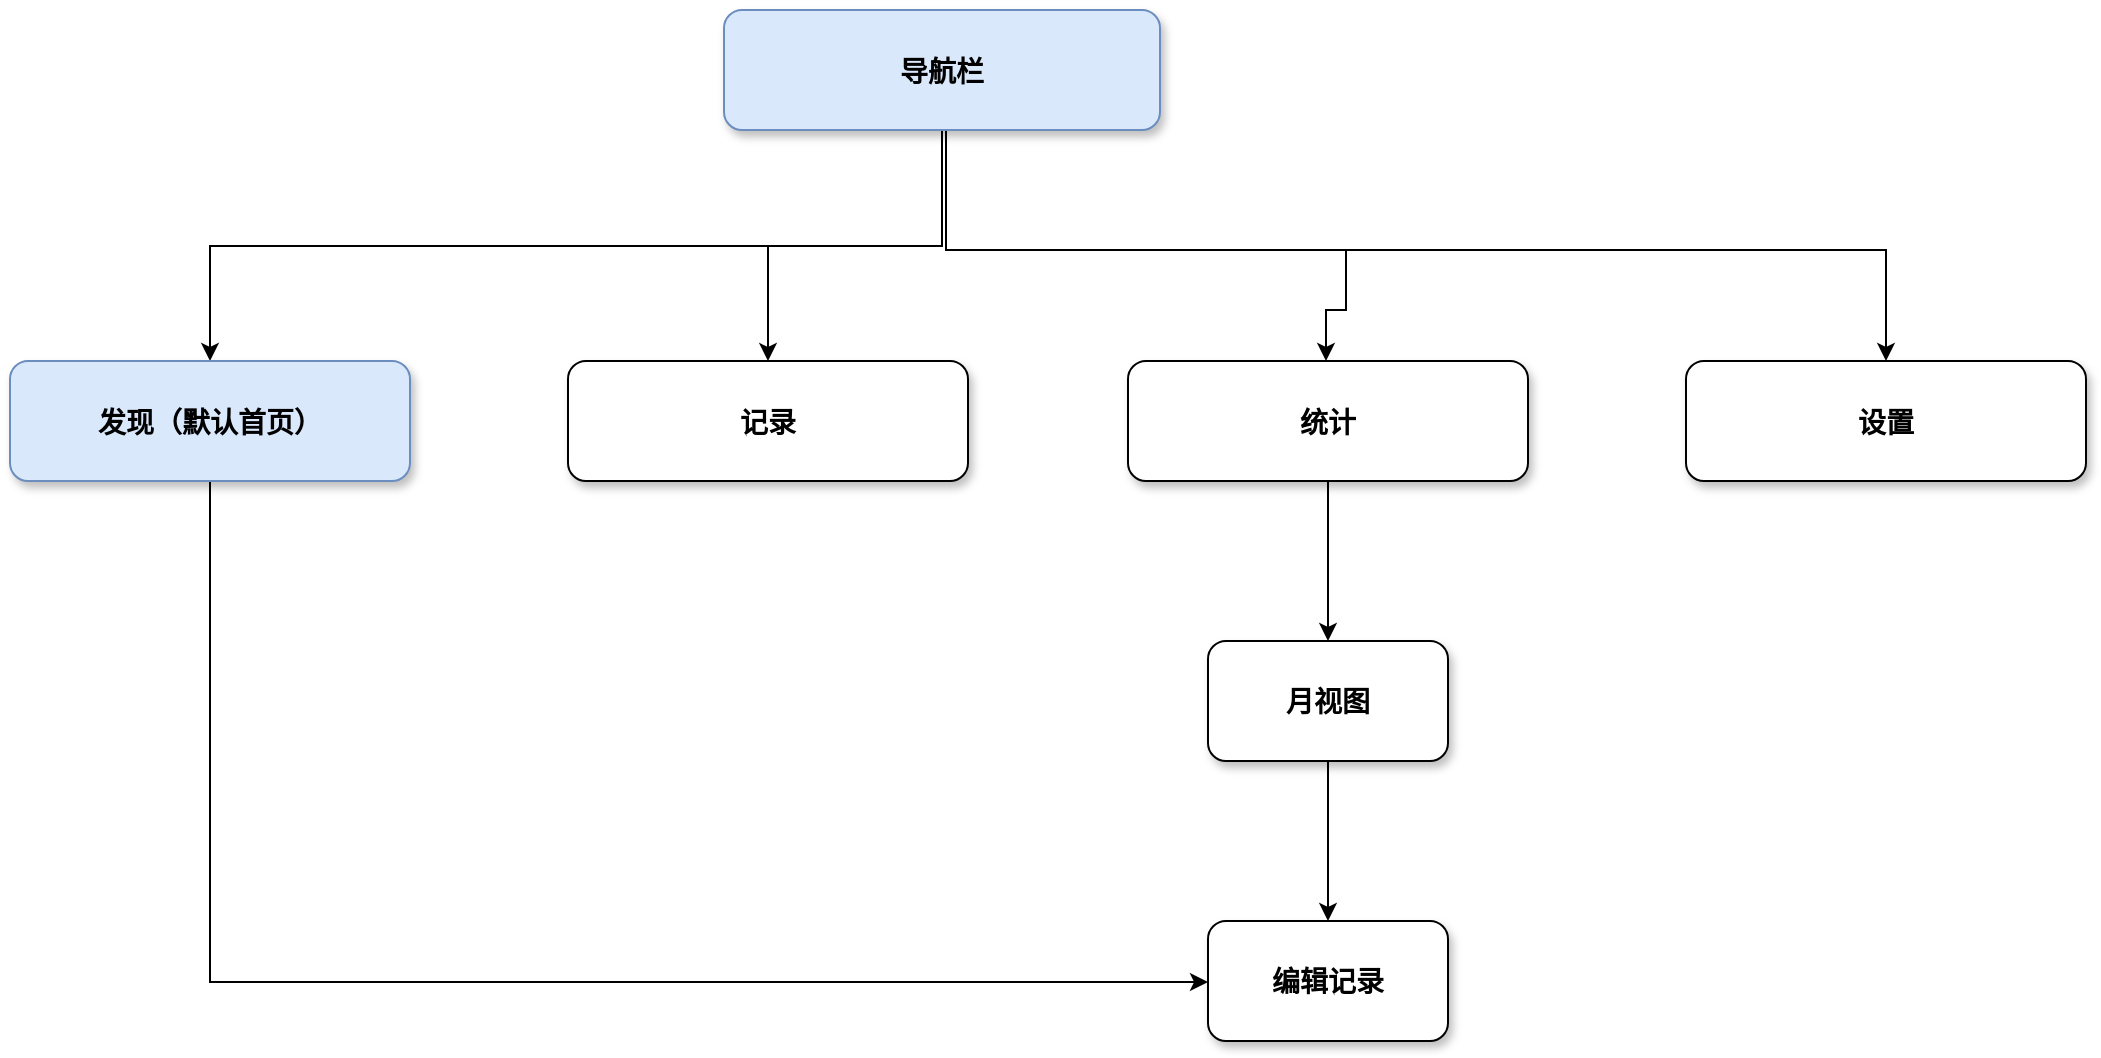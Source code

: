 <mxfile version="16.5.3" type="github">
  <diagram name="Page-1" id="97916047-d0de-89f5-080d-49f4d83e522f">
    <mxGraphModel dx="2031" dy="1089" grid="1" gridSize="10" guides="1" tooltips="1" connect="1" arrows="1" fold="1" page="1" pageScale="1.5" pageWidth="1169" pageHeight="827" background="none" math="0" shadow="0">
      <root>
        <mxCell id="0" />
        <mxCell id="1" parent="0" />
        <mxCell id="HV4kGWUIBfGor4adAAQZ-59" style="edgeStyle=orthogonalEdgeStyle;rounded=0;orthogonalLoop=1;jettySize=auto;html=1;exitX=0.5;exitY=1;exitDx=0;exitDy=0;" parent="1" source="3" target="4" edge="1">
          <mxGeometry relative="1" as="geometry">
            <mxPoint x="398" y="430" as="sourcePoint" />
            <Array as="points">
              <mxPoint x="768" y="398" />
              <mxPoint x="402" y="398" />
            </Array>
          </mxGeometry>
        </mxCell>
        <mxCell id="HV4kGWUIBfGor4adAAQZ-56" style="edgeStyle=orthogonalEdgeStyle;rounded=0;orthogonalLoop=1;jettySize=auto;html=1;exitX=0.5;exitY=1;exitDx=0;exitDy=0;" parent="1" source="3" target="HV4kGWUIBfGor4adAAQZ-55" edge="1">
          <mxGeometry relative="1" as="geometry">
            <Array as="points">
              <mxPoint x="770" y="400" />
              <mxPoint x="1240" y="400" />
              <mxPoint x="1240" y="430" />
              <mxPoint x="1240" y="430" />
            </Array>
          </mxGeometry>
        </mxCell>
        <mxCell id="HV4kGWUIBfGor4adAAQZ-57" style="edgeStyle=orthogonalEdgeStyle;rounded=0;orthogonalLoop=1;jettySize=auto;html=1;" parent="1" source="3" target="6" edge="1">
          <mxGeometry relative="1" as="geometry">
            <Array as="points">
              <mxPoint x="770" y="400" />
              <mxPoint x="970" y="400" />
              <mxPoint x="970" y="430" />
              <mxPoint x="960" y="430" />
            </Array>
          </mxGeometry>
        </mxCell>
        <mxCell id="HV4kGWUIBfGor4adAAQZ-58" style="edgeStyle=orthogonalEdgeStyle;rounded=0;orthogonalLoop=1;jettySize=auto;html=1;" parent="1" source="3" target="5" edge="1">
          <mxGeometry relative="1" as="geometry">
            <Array as="points">
              <mxPoint x="768" y="398" />
              <mxPoint x="681" y="398" />
            </Array>
          </mxGeometry>
        </mxCell>
        <mxCell id="3" value="导航栏" style="rounded=1;shadow=1;fontStyle=1;fontSize=14;fillColor=#dae8fc;strokeColor=#6c8ebf;" parent="1" vertex="1">
          <mxGeometry x="659" y="280" width="218" height="60" as="geometry" />
        </mxCell>
        <mxCell id="67sv7QCmZ2aAzov5QZb7-14" style="edgeStyle=orthogonalEdgeStyle;rounded=0;orthogonalLoop=1;jettySize=auto;html=1;" edge="1" parent="1" source="4" target="67sv7QCmZ2aAzov5QZb7-12">
          <mxGeometry relative="1" as="geometry">
            <Array as="points">
              <mxPoint x="402" y="766" />
            </Array>
          </mxGeometry>
        </mxCell>
        <mxCell id="4" value="发现（默认首页）" style="rounded=1;shadow=1;fontStyle=1;fontSize=14;fillColor=#dae8fc;strokeColor=#6c8ebf;" parent="1" vertex="1">
          <mxGeometry x="302" y="455.5" width="200" height="60" as="geometry" />
        </mxCell>
        <mxCell id="5" value="记录" style="rounded=1;shadow=1;fontStyle=1;fontSize=14;" parent="1" vertex="1">
          <mxGeometry x="581" y="455.5" width="200" height="60" as="geometry" />
        </mxCell>
        <mxCell id="67sv7QCmZ2aAzov5QZb7-11" value="" style="edgeStyle=orthogonalEdgeStyle;rounded=0;orthogonalLoop=1;jettySize=auto;html=1;" edge="1" parent="1" source="6" target="67sv7QCmZ2aAzov5QZb7-10">
          <mxGeometry relative="1" as="geometry" />
        </mxCell>
        <mxCell id="6" value="统计" style="rounded=1;shadow=1;fontStyle=1;fontSize=14;" parent="1" vertex="1">
          <mxGeometry x="861" y="455.5" width="200" height="60" as="geometry" />
        </mxCell>
        <mxCell id="HV4kGWUIBfGor4adAAQZ-55" value="设置" style="rounded=1;shadow=1;fontStyle=1;fontSize=14;" parent="1" vertex="1">
          <mxGeometry x="1140" y="455.5" width="200" height="60" as="geometry" />
        </mxCell>
        <mxCell id="67sv7QCmZ2aAzov5QZb7-13" value="" style="edgeStyle=orthogonalEdgeStyle;rounded=0;orthogonalLoop=1;jettySize=auto;html=1;" edge="1" parent="1" source="67sv7QCmZ2aAzov5QZb7-10" target="67sv7QCmZ2aAzov5QZb7-12">
          <mxGeometry relative="1" as="geometry" />
        </mxCell>
        <mxCell id="67sv7QCmZ2aAzov5QZb7-10" value="月视图" style="whiteSpace=wrap;html=1;fontSize=14;rounded=1;shadow=1;fontStyle=1;" vertex="1" parent="1">
          <mxGeometry x="901" y="595.5" width="120" height="60" as="geometry" />
        </mxCell>
        <mxCell id="67sv7QCmZ2aAzov5QZb7-12" value="编辑记录" style="whiteSpace=wrap;html=1;fontSize=14;rounded=1;shadow=1;fontStyle=1;" vertex="1" parent="1">
          <mxGeometry x="901" y="735.5" width="120" height="60" as="geometry" />
        </mxCell>
      </root>
    </mxGraphModel>
  </diagram>
</mxfile>
